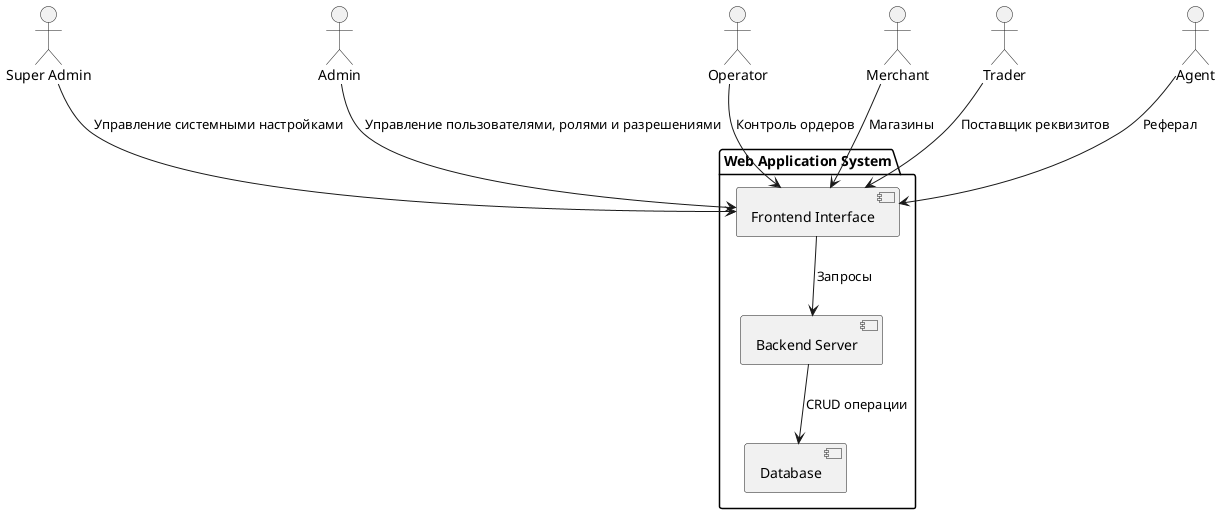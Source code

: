 @startuml
actor "Super Admin" as SuperAdmin
actor "Admin" as Admin
actor "Operator" as Operator
actor "Merchant" as Merchant
actor "Trader" as Trader
actor "Agent" as Agent

package "Web Application System" {
  [Frontend Interface] as Frontend
  [Backend Server] as Backend
  [Database] as Database
}

SuperAdmin --> Frontend: Управление системными настройками
Admin --> Frontend: Управление пользователями, ролями и разрешениями
Operator --> Frontend: Контроль ордеров
Merchant --> Frontend: Магазины
Trader --> Frontend: Поставщик реквизитов
Agent --> Frontend: Реферал

Frontend --> Backend: Запросы
Backend --> Database: CRUD операции

@enduml
